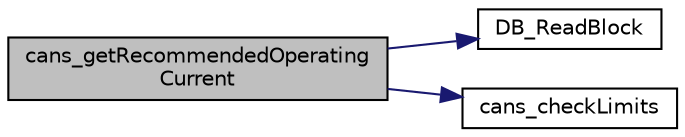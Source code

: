 digraph "cans_getRecommendedOperatingCurrent"
{
  edge [fontname="Helvetica",fontsize="10",labelfontname="Helvetica",labelfontsize="10"];
  node [fontname="Helvetica",fontsize="10",shape=record];
  rankdir="LR";
  Node45 [label="cans_getRecommendedOperating\lCurrent",height=0.2,width=0.4,color="black", fillcolor="grey75", style="filled", fontcolor="black"];
  Node45 -> Node46 [color="midnightblue",fontsize="10",style="solid",fontname="Helvetica"];
  Node46 [label="DB_ReadBlock",height=0.2,width=0.4,color="black", fillcolor="white", style="filled",URL="$database_8c.html#a94356e609a13e483fa0c15465e154f34",tooltip="Reads a datablock in database by value. "];
  Node45 -> Node47 [color="midnightblue",fontsize="10",style="solid",fontname="Helvetica"];
  Node47 [label="cans_checkLimits",height=0.2,width=0.4,color="black", fillcolor="white", style="filled",URL="$cansignal__cfg_8c.html#a4656bfcfa1fdcdcf07f2f49909f1eeee"];
}
